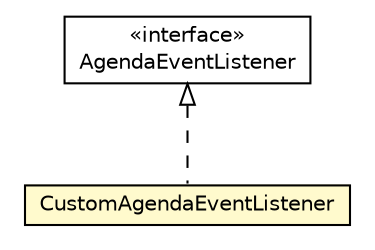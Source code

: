 #!/usr/local/bin/dot
#
# Class diagram 
# Generated by UMLGraph version R5_6-24-gf6e263 (http://www.umlgraph.org/)
#

digraph G {
	edge [fontname="Helvetica",fontsize=10,labelfontname="Helvetica",labelfontsize=10];
	node [fontname="Helvetica",fontsize=10,shape=plaintext];
	nodesep=0.25;
	ranksep=0.5;
	// org.universAAL.drools.engine.CustomAgendaEventListener
	c3220250 [label=<<table title="org.universAAL.drools.engine.CustomAgendaEventListener" border="0" cellborder="1" cellspacing="0" cellpadding="2" port="p" bgcolor="lemonChiffon" href="./CustomAgendaEventListener.html">
		<tr><td><table border="0" cellspacing="0" cellpadding="1">
<tr><td align="center" balign="center"> CustomAgendaEventListener </td></tr>
		</table></td></tr>
		</table>>, URL="./CustomAgendaEventListener.html", fontname="Helvetica", fontcolor="black", fontsize=10.0];
	//org.universAAL.drools.engine.CustomAgendaEventListener implements org.drools.event.rule.AgendaEventListener
	c3221736:p -> c3220250:p [dir=back,arrowtail=empty,style=dashed];
	// org.drools.event.rule.AgendaEventListener
	c3221736 [label=<<table title="org.drools.event.rule.AgendaEventListener" border="0" cellborder="1" cellspacing="0" cellpadding="2" port="p" href="http://java.sun.com/j2se/1.4.2/docs/api/org/drools/event/rule/AgendaEventListener.html">
		<tr><td><table border="0" cellspacing="0" cellpadding="1">
<tr><td align="center" balign="center"> &#171;interface&#187; </td></tr>
<tr><td align="center" balign="center"> AgendaEventListener </td></tr>
		</table></td></tr>
		</table>>, URL="http://java.sun.com/j2se/1.4.2/docs/api/org/drools/event/rule/AgendaEventListener.html", fontname="Helvetica", fontcolor="black", fontsize=10.0];
}

